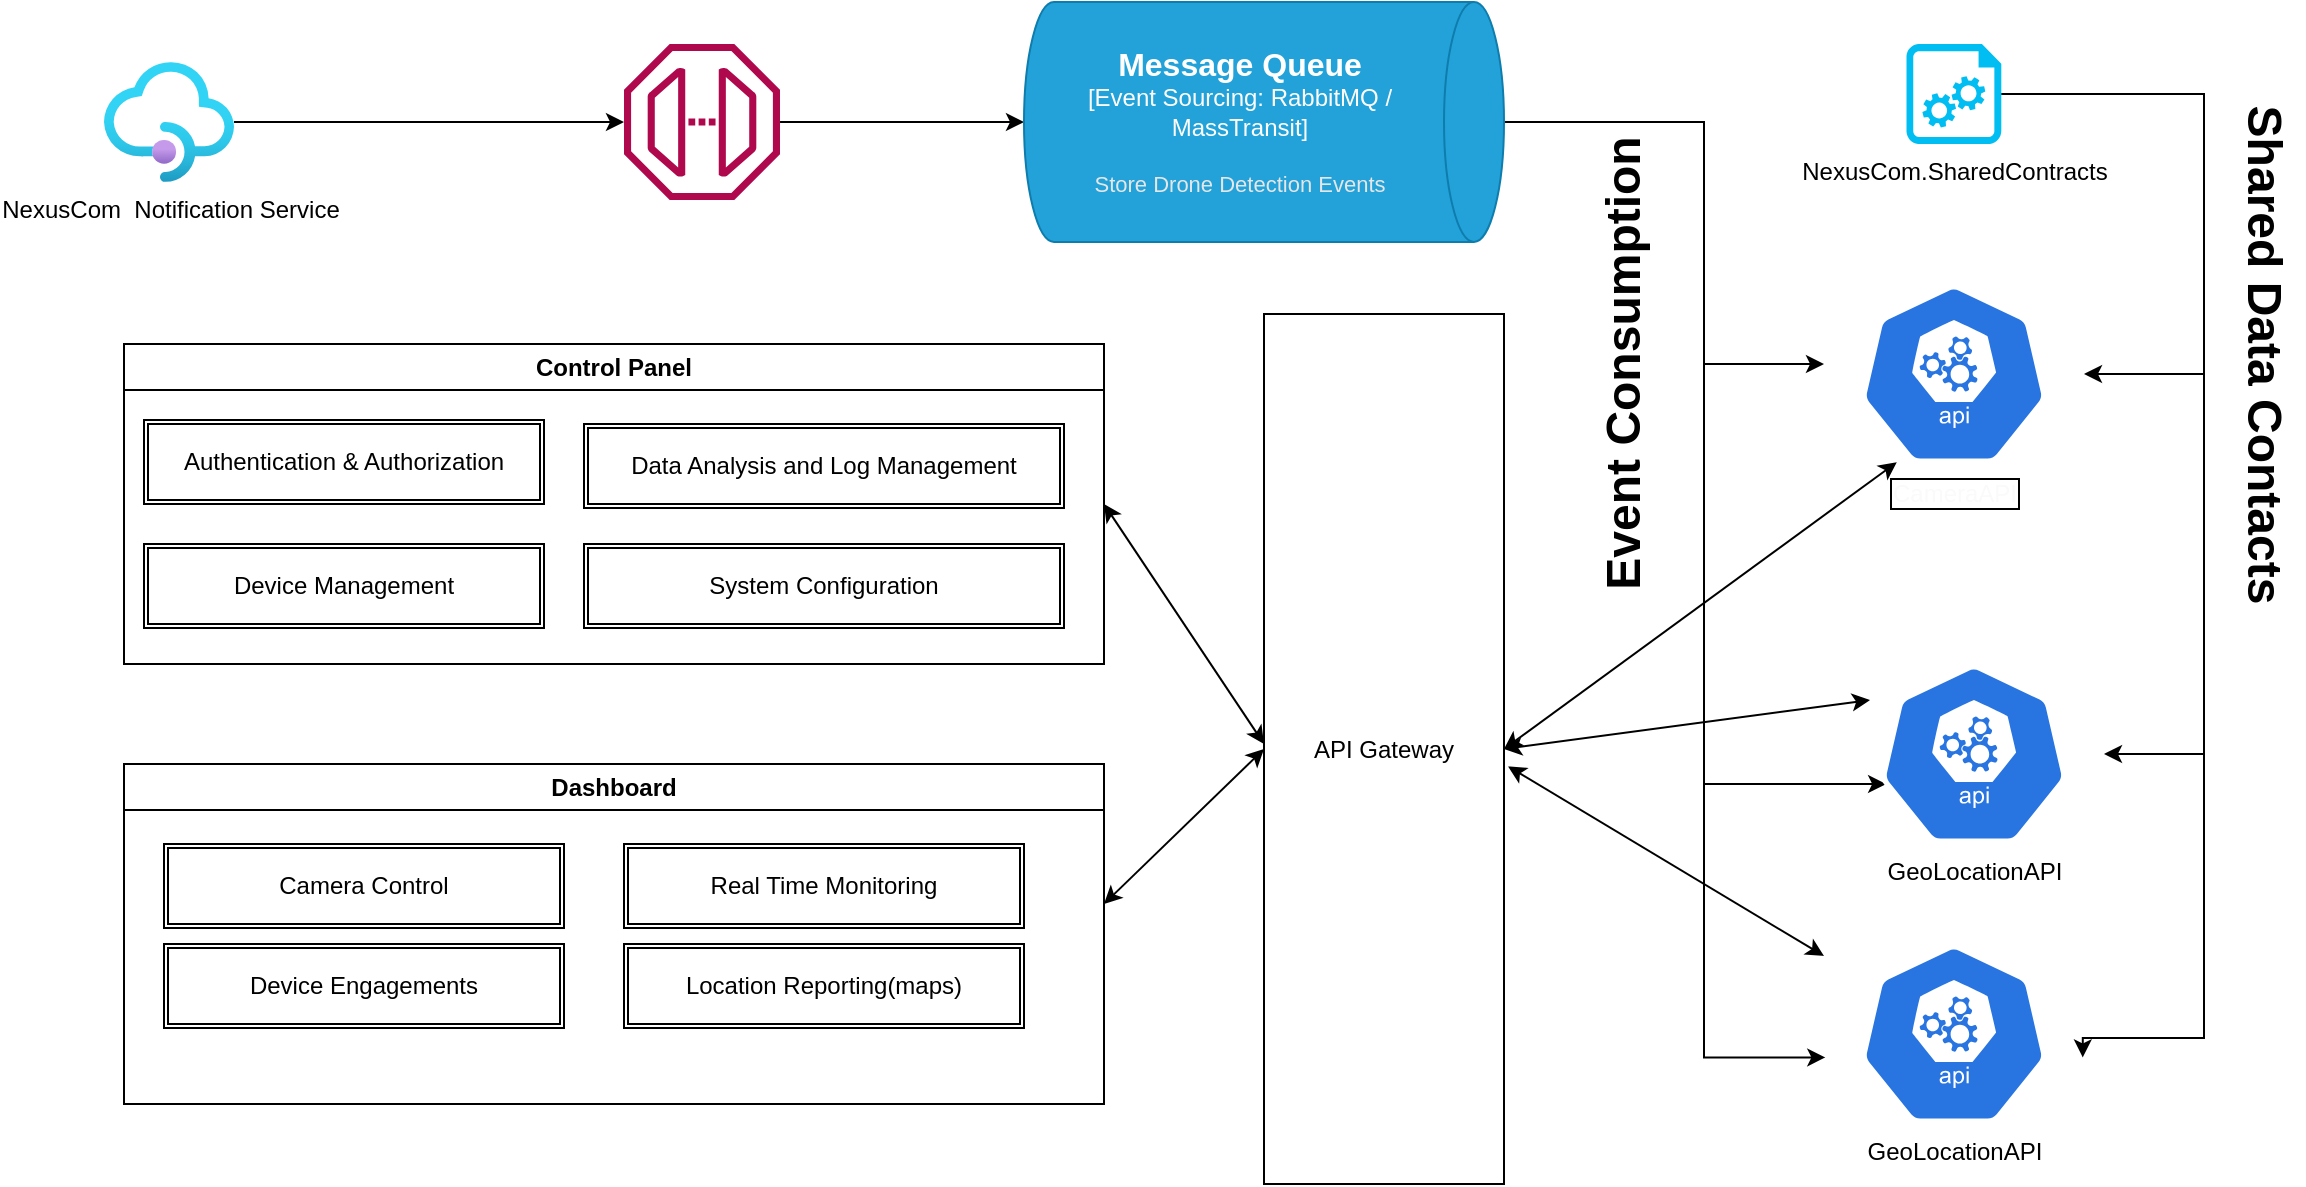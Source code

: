 <mxfile version="21.0.6" type="github">
  <diagram id="QhhdTmeFK0IuT4IZterF" name="Page-1">
    <mxGraphModel dx="2603" dy="756" grid="1" gridSize="10" guides="1" tooltips="1" connect="1" arrows="1" fold="1" page="1" pageScale="1" pageWidth="1169" pageHeight="827" math="0" shadow="0">
      <root>
        <mxCell id="0" />
        <mxCell id="1" parent="0" />
        <mxCell id="PyvPlg5ltU5HMuee6OiU-41" style="edgeStyle=orthogonalEdgeStyle;rounded=0;orthogonalLoop=1;jettySize=auto;html=1;" edge="1" parent="1" source="PyvPlg5ltU5HMuee6OiU-1" target="PyvPlg5ltU5HMuee6OiU-2">
          <mxGeometry relative="1" as="geometry" />
        </mxCell>
        <mxCell id="PyvPlg5ltU5HMuee6OiU-1" value="NexusCom&amp;nbsp; Notification Service" style="aspect=fixed;html=1;points=[];align=center;image;fontSize=12;image=img/lib/azure2/integration/API_Management_Services.svg;" vertex="1" parent="1">
          <mxGeometry x="20" y="149" width="65" height="60" as="geometry" />
        </mxCell>
        <mxCell id="PyvPlg5ltU5HMuee6OiU-7" style="edgeStyle=orthogonalEdgeStyle;rounded=0;orthogonalLoop=1;jettySize=auto;html=1;entryX=0.5;entryY=1;entryDx=0;entryDy=0;entryPerimeter=0;" edge="1" parent="1" source="PyvPlg5ltU5HMuee6OiU-2" target="PyvPlg5ltU5HMuee6OiU-6">
          <mxGeometry relative="1" as="geometry" />
        </mxCell>
        <mxCell id="PyvPlg5ltU5HMuee6OiU-2" value="&lt;p class=&quot;MsoNormal&quot;&gt;EventCapturingService&lt;/p&gt;" style="sketch=0;outlineConnect=0;fontColor=#ffffff;gradientColor=none;fillColor=#B0084D;strokeColor=none;dashed=0;verticalLabelPosition=bottom;verticalAlign=top;align=center;html=1;fontSize=12;fontStyle=0;aspect=fixed;pointerEvents=1;shape=mxgraph.aws4.endpoint;" vertex="1" parent="1">
          <mxGeometry x="280" y="140" width="78" height="78" as="geometry" />
        </mxCell>
        <mxCell id="PyvPlg5ltU5HMuee6OiU-19" style="edgeStyle=orthogonalEdgeStyle;rounded=0;orthogonalLoop=1;jettySize=auto;html=1;" edge="1" parent="1" source="PyvPlg5ltU5HMuee6OiU-6" target="PyvPlg5ltU5HMuee6OiU-9">
          <mxGeometry relative="1" as="geometry">
            <Array as="points">
              <mxPoint x="820" y="179" />
              <mxPoint x="820" y="300" />
            </Array>
          </mxGeometry>
        </mxCell>
        <mxCell id="PyvPlg5ltU5HMuee6OiU-20" style="edgeStyle=orthogonalEdgeStyle;rounded=0;orthogonalLoop=1;jettySize=auto;html=1;exitX=0.5;exitY=0;exitDx=0;exitDy=0;exitPerimeter=0;entryX=0.162;entryY=0.667;entryDx=0;entryDy=0;entryPerimeter=0;" edge="1" parent="1" source="PyvPlg5ltU5HMuee6OiU-6" target="PyvPlg5ltU5HMuee6OiU-10">
          <mxGeometry relative="1" as="geometry">
            <Array as="points">
              <mxPoint x="820" y="179" />
              <mxPoint x="820" y="510" />
            </Array>
          </mxGeometry>
        </mxCell>
        <mxCell id="PyvPlg5ltU5HMuee6OiU-23" style="edgeStyle=orthogonalEdgeStyle;rounded=0;orthogonalLoop=1;jettySize=auto;html=1;entryX=0.005;entryY=0.63;entryDx=0;entryDy=0;entryPerimeter=0;" edge="1" parent="1" source="PyvPlg5ltU5HMuee6OiU-6" target="PyvPlg5ltU5HMuee6OiU-14">
          <mxGeometry relative="1" as="geometry">
            <Array as="points">
              <mxPoint x="820" y="179" />
              <mxPoint x="820" y="647" />
            </Array>
          </mxGeometry>
        </mxCell>
        <object placeholders="1" c4Container="Event Sourcing" c4Technology="RabbitMQ / MassTransit" c4Description="Store Drone Detection Events" label="&lt;font style=&quot;font-size: 16px&quot;&gt;&lt;b&gt;%c4Type%&lt;/b&gt;&lt;/font&gt;&lt;div&gt;[%c4Container%:&amp;nbsp;%c4Technology%]&lt;/div&gt;&lt;br&gt;&lt;div&gt;&lt;font style=&quot;font-size: 11px&quot;&gt;&lt;font color=&quot;#E6E6E6&quot;&gt;%c4Description%&lt;/font&gt;&lt;/div&gt;" c4Type="Message Queue" id="PyvPlg5ltU5HMuee6OiU-6">
          <mxCell style="shape=cylinder3;size=15;direction=south;whiteSpace=wrap;html=1;boundedLbl=1;rounded=0;labelBackgroundColor=none;fillColor=#23A2D9;fontSize=12;fontColor=#ffffff;align=center;strokeColor=#0E7DAD;metaEdit=1;points=[[0.5,0,0],[1,0.25,0],[1,0.5,0],[1,0.75,0],[0.5,1,0],[0,0.75,0],[0,0.5,0],[0,0.25,0]];resizable=0;" vertex="1" parent="1">
            <mxGeometry x="480" y="119" width="240" height="120" as="geometry" />
          </mxCell>
        </object>
        <mxCell id="PyvPlg5ltU5HMuee6OiU-9" value="CameraAPI&lt;br&gt;" style="sketch=0;html=1;dashed=0;whitespace=wrap;fillColor=#2875E2;strokeColor=#ffffff;points=[[0.005,0.63,0],[0.1,0.2,0],[0.9,0.2,0],[0.5,0,0],[0.995,0.63,0],[0.72,0.99,0],[0.5,1,0],[0.28,0.99,0]];verticalLabelPosition=bottom;align=center;verticalAlign=top;shape=mxgraph.kubernetes.icon;prIcon=api;fontColor=#FAFAFA;labelBackgroundColor=default;labelBorderColor=default;" vertex="1" parent="1">
          <mxGeometry x="880" y="260" width="130" height="90" as="geometry" />
        </mxCell>
        <mxCell id="PyvPlg5ltU5HMuee6OiU-10" value="GeoLocationAPI" style="sketch=0;html=1;dashed=0;whitespace=wrap;fillColor=#2875E2;strokeColor=#ffffff;points=[[0.005,0.63,0],[0.1,0.2,0],[0.9,0.2,0],[0.5,0,0],[0.995,0.63,0],[0.72,0.99,0],[0.5,1,0],[0.28,0.99,0]];verticalLabelPosition=bottom;align=center;verticalAlign=top;shape=mxgraph.kubernetes.icon;prIcon=api" vertex="1" parent="1">
          <mxGeometry x="890" y="450" width="130" height="90" as="geometry" />
        </mxCell>
        <mxCell id="PyvPlg5ltU5HMuee6OiU-14" value="GeoLocationAPI" style="sketch=0;html=1;dashed=0;whitespace=wrap;fillColor=#2875E2;strokeColor=#ffffff;points=[[0.005,0.63,0],[0.1,0.2,0],[0.9,0.2,0],[0.5,0,0],[0.995,0.63,0],[0.72,0.99,0],[0.5,1,0],[0.28,0.99,0]];verticalLabelPosition=bottom;align=center;verticalAlign=top;shape=mxgraph.kubernetes.icon;prIcon=api" vertex="1" parent="1">
          <mxGeometry x="880" y="590" width="130" height="90" as="geometry" />
        </mxCell>
        <mxCell id="PyvPlg5ltU5HMuee6OiU-16" value="" style="edgeStyle=orthogonalEdgeStyle;rounded=0;orthogonalLoop=1;jettySize=auto;html=1;" edge="1" parent="1" source="PyvPlg5ltU5HMuee6OiU-15" target="PyvPlg5ltU5HMuee6OiU-9">
          <mxGeometry relative="1" as="geometry">
            <Array as="points">
              <mxPoint x="1070" y="165" />
              <mxPoint x="1070" y="305" />
            </Array>
          </mxGeometry>
        </mxCell>
        <mxCell id="PyvPlg5ltU5HMuee6OiU-17" style="edgeStyle=orthogonalEdgeStyle;rounded=0;orthogonalLoop=1;jettySize=auto;html=1;" edge="1" parent="1" source="PyvPlg5ltU5HMuee6OiU-15" target="PyvPlg5ltU5HMuee6OiU-10">
          <mxGeometry relative="1" as="geometry">
            <Array as="points">
              <mxPoint x="1070" y="165" />
              <mxPoint x="1070" y="495" />
            </Array>
          </mxGeometry>
        </mxCell>
        <mxCell id="PyvPlg5ltU5HMuee6OiU-22" style="edgeStyle=orthogonalEdgeStyle;rounded=0;orthogonalLoop=1;jettySize=auto;html=1;entryX=0.995;entryY=0.63;entryDx=0;entryDy=0;entryPerimeter=0;" edge="1" parent="1" source="PyvPlg5ltU5HMuee6OiU-15" target="PyvPlg5ltU5HMuee6OiU-14">
          <mxGeometry relative="1" as="geometry">
            <Array as="points">
              <mxPoint x="1070" y="165" />
              <mxPoint x="1070" y="637" />
            </Array>
          </mxGeometry>
        </mxCell>
        <mxCell id="PyvPlg5ltU5HMuee6OiU-15" value="NexusCom.SharedContracts" style="verticalLabelPosition=bottom;html=1;verticalAlign=top;align=center;strokeColor=none;fillColor=#00BEF2;shape=mxgraph.azure.startup_task;pointerEvents=1;" vertex="1" parent="1">
          <mxGeometry x="921.25" y="140" width="47.5" height="50" as="geometry" />
        </mxCell>
        <mxCell id="PyvPlg5ltU5HMuee6OiU-24" value="Control Panel" style="swimlane;whiteSpace=wrap;html=1;gradientColor=none;swimlaneFillColor=none;" vertex="1" parent="1">
          <mxGeometry x="30" y="290" width="490" height="160" as="geometry" />
        </mxCell>
        <mxCell id="PyvPlg5ltU5HMuee6OiU-28" value="Authentication &amp;amp; Authorization" style="shape=ext;double=1;rounded=0;whiteSpace=wrap;html=1;" vertex="1" parent="PyvPlg5ltU5HMuee6OiU-24">
          <mxGeometry x="10" y="38" width="200" height="42" as="geometry" />
        </mxCell>
        <mxCell id="PyvPlg5ltU5HMuee6OiU-29" value="Device Management" style="shape=ext;double=1;rounded=0;whiteSpace=wrap;html=1;" vertex="1" parent="PyvPlg5ltU5HMuee6OiU-24">
          <mxGeometry x="10" y="100" width="200" height="42" as="geometry" />
        </mxCell>
        <mxCell id="PyvPlg5ltU5HMuee6OiU-30" value="System Configuration" style="shape=ext;double=1;rounded=0;whiteSpace=wrap;html=1;" vertex="1" parent="PyvPlg5ltU5HMuee6OiU-24">
          <mxGeometry x="230" y="100" width="240" height="42" as="geometry" />
        </mxCell>
        <mxCell id="PyvPlg5ltU5HMuee6OiU-31" value="Data Analysis and Log Management" style="shape=ext;double=1;rounded=0;whiteSpace=wrap;html=1;" vertex="1" parent="PyvPlg5ltU5HMuee6OiU-24">
          <mxGeometry x="230" y="40" width="240" height="42" as="geometry" />
        </mxCell>
        <mxCell id="PyvPlg5ltU5HMuee6OiU-25" value="Dashboard" style="swimlane;whiteSpace=wrap;html=1;" vertex="1" parent="1">
          <mxGeometry x="30" y="500" width="490" height="170" as="geometry" />
        </mxCell>
        <mxCell id="PyvPlg5ltU5HMuee6OiU-32" value="Camera Control" style="shape=ext;double=1;rounded=0;whiteSpace=wrap;html=1;" vertex="1" parent="PyvPlg5ltU5HMuee6OiU-25">
          <mxGeometry x="20" y="40" width="200" height="42" as="geometry" />
        </mxCell>
        <mxCell id="PyvPlg5ltU5HMuee6OiU-33" value="Device Engagements" style="shape=ext;double=1;rounded=0;whiteSpace=wrap;html=1;" vertex="1" parent="PyvPlg5ltU5HMuee6OiU-25">
          <mxGeometry x="20" y="90" width="200" height="42" as="geometry" />
        </mxCell>
        <mxCell id="PyvPlg5ltU5HMuee6OiU-34" value="Real Time Monitoring" style="shape=ext;double=1;rounded=0;whiteSpace=wrap;html=1;" vertex="1" parent="PyvPlg5ltU5HMuee6OiU-25">
          <mxGeometry x="250" y="40" width="200" height="42" as="geometry" />
        </mxCell>
        <mxCell id="PyvPlg5ltU5HMuee6OiU-35" value="Location Reporting(maps)" style="shape=ext;double=1;rounded=0;whiteSpace=wrap;html=1;" vertex="1" parent="PyvPlg5ltU5HMuee6OiU-25">
          <mxGeometry x="250" y="90" width="200" height="42" as="geometry" />
        </mxCell>
        <mxCell id="PyvPlg5ltU5HMuee6OiU-26" value="Event Consumption" style="text;strokeColor=none;fillColor=none;html=1;fontSize=24;fontStyle=1;verticalAlign=middle;align=center;rotation=-90;" vertex="1" parent="1">
          <mxGeometry x="730" y="280" width="100" height="40" as="geometry" />
        </mxCell>
        <mxCell id="PyvPlg5ltU5HMuee6OiU-27" value="Shared Data Contacts" style="text;strokeColor=none;fillColor=none;html=1;fontSize=24;fontStyle=1;verticalAlign=middle;align=center;rotation=90;" vertex="1" parent="1">
          <mxGeometry x="1050" y="275" width="100" height="40" as="geometry" />
        </mxCell>
        <mxCell id="PyvPlg5ltU5HMuee6OiU-45" value="API Gateway" style="rounded=0;whiteSpace=wrap;html=1;" vertex="1" parent="1">
          <mxGeometry x="600" y="275" width="120" height="435" as="geometry" />
        </mxCell>
        <mxCell id="PyvPlg5ltU5HMuee6OiU-50" value="" style="endArrow=classic;startArrow=classic;html=1;rounded=0;entryX=0.28;entryY=0.99;entryDx=0;entryDy=0;entryPerimeter=0;exitX=1;exitY=0.5;exitDx=0;exitDy=0;" edge="1" parent="1" source="PyvPlg5ltU5HMuee6OiU-45" target="PyvPlg5ltU5HMuee6OiU-9">
          <mxGeometry width="50" height="50" relative="1" as="geometry">
            <mxPoint x="720" y="470" as="sourcePoint" />
            <mxPoint x="770" y="420" as="targetPoint" />
          </mxGeometry>
        </mxCell>
        <mxCell id="PyvPlg5ltU5HMuee6OiU-51" value="" style="endArrow=classic;startArrow=classic;html=1;rounded=0;exitX=1;exitY=0.5;exitDx=0;exitDy=0;entryX=0.1;entryY=0.2;entryDx=0;entryDy=0;entryPerimeter=0;" edge="1" parent="1" source="PyvPlg5ltU5HMuee6OiU-45" target="PyvPlg5ltU5HMuee6OiU-10">
          <mxGeometry width="50" height="50" relative="1" as="geometry">
            <mxPoint x="750" y="520" as="sourcePoint" />
            <mxPoint x="800" y="470" as="targetPoint" />
          </mxGeometry>
        </mxCell>
        <mxCell id="PyvPlg5ltU5HMuee6OiU-52" value="" style="endArrow=classic;startArrow=classic;html=1;rounded=0;exitX=1.017;exitY=0.52;exitDx=0;exitDy=0;exitPerimeter=0;" edge="1" parent="1" source="PyvPlg5ltU5HMuee6OiU-45" target="PyvPlg5ltU5HMuee6OiU-14">
          <mxGeometry width="50" height="50" relative="1" as="geometry">
            <mxPoint x="560" y="510" as="sourcePoint" />
            <mxPoint x="610" y="460" as="targetPoint" />
          </mxGeometry>
        </mxCell>
        <mxCell id="PyvPlg5ltU5HMuee6OiU-53" value="" style="endArrow=classic;startArrow=classic;html=1;rounded=0;entryX=0;entryY=0.5;entryDx=0;entryDy=0;" edge="1" parent="1" target="PyvPlg5ltU5HMuee6OiU-45">
          <mxGeometry width="50" height="50" relative="1" as="geometry">
            <mxPoint x="520" y="570" as="sourcePoint" />
            <mxPoint x="610" y="460" as="targetPoint" />
          </mxGeometry>
        </mxCell>
        <mxCell id="PyvPlg5ltU5HMuee6OiU-54" value="" style="endArrow=classic;startArrow=classic;html=1;rounded=0;exitX=1;exitY=0.5;exitDx=0;exitDy=0;" edge="1" parent="1" source="PyvPlg5ltU5HMuee6OiU-24">
          <mxGeometry width="50" height="50" relative="1" as="geometry">
            <mxPoint x="560" y="510" as="sourcePoint" />
            <mxPoint x="600" y="490" as="targetPoint" />
          </mxGeometry>
        </mxCell>
      </root>
    </mxGraphModel>
  </diagram>
</mxfile>
